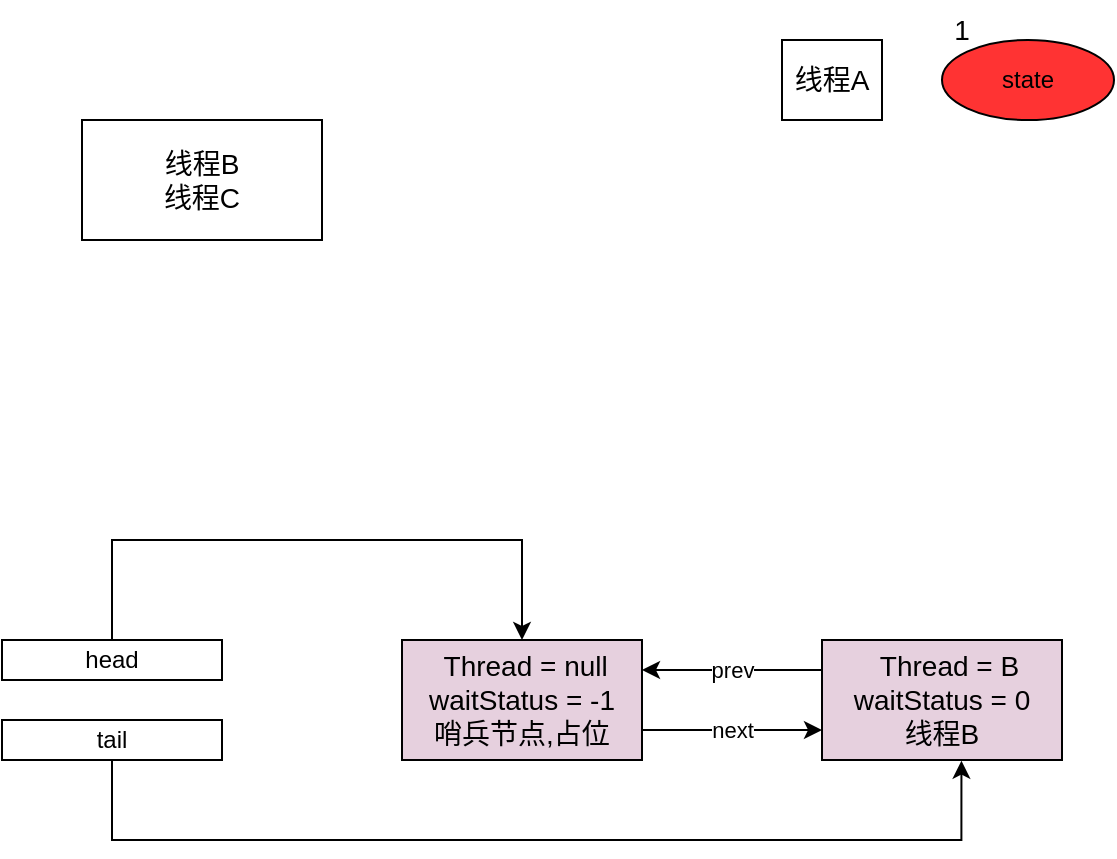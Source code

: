 <mxfile version="16.6.5" type="github">
  <diagram id="vMNVnHW-c6AnBPuJm9NJ" name="Page-1">
    <mxGraphModel dx="1038" dy="588" grid="1" gridSize="10" guides="1" tooltips="1" connect="1" arrows="1" fold="1" page="1" pageScale="1" pageWidth="827" pageHeight="1169" math="0" shadow="0">
      <root>
        <mxCell id="0" />
        <mxCell id="1" parent="0" />
        <mxCell id="RdUd1zgc0EkiMDmJAwbM-2" value="state" style="ellipse;whiteSpace=wrap;html=1;fillColor=#FF3333;" parent="1" vertex="1">
          <mxGeometry x="530" y="90" width="86" height="40" as="geometry" />
        </mxCell>
        <mxCell id="RdUd1zgc0EkiMDmJAwbM-3" value="&lt;font style=&quot;font-size: 14px&quot;&gt;1&lt;/font&gt;" style="text;html=1;strokeColor=none;fillColor=none;align=center;verticalAlign=middle;whiteSpace=wrap;rounded=0;" parent="1" vertex="1">
          <mxGeometry x="510" y="70" width="60" height="30" as="geometry" />
        </mxCell>
        <mxCell id="RdUd1zgc0EkiMDmJAwbM-4" value="线程B&lt;br&gt;线程C" style="rounded=0;whiteSpace=wrap;html=1;fontSize=14;fillColor=#FFFFFF;" parent="1" vertex="1">
          <mxGeometry x="100" y="130" width="120" height="60" as="geometry" />
        </mxCell>
        <mxCell id="RdUd1zgc0EkiMDmJAwbM-5" value="线程A" style="rounded=0;whiteSpace=wrap;html=1;fontSize=14;fillColor=#FFFFFF;" parent="1" vertex="1">
          <mxGeometry x="450" y="90" width="50" height="40" as="geometry" />
        </mxCell>
        <mxCell id="D5rKN5d13GhnUA-q52Ee-10" value="next" style="edgeStyle=orthogonalEdgeStyle;rounded=0;orthogonalLoop=1;jettySize=auto;html=1;entryX=0;entryY=0.75;entryDx=0;entryDy=0;" edge="1" parent="1" source="RdUd1zgc0EkiMDmJAwbM-6" target="D5rKN5d13GhnUA-q52Ee-7">
          <mxGeometry relative="1" as="geometry">
            <Array as="points">
              <mxPoint x="400" y="435" />
              <mxPoint x="400" y="435" />
            </Array>
          </mxGeometry>
        </mxCell>
        <mxCell id="RdUd1zgc0EkiMDmJAwbM-6" value="&amp;nbsp; Thread = null&lt;span style=&quot;white-space: pre&quot;&gt;	&lt;/span&gt;&lt;br&gt;waitStatus = -1&lt;br&gt;哨兵节点,占位" style="rounded=0;whiteSpace=wrap;html=1;fontSize=14;fillColor=#E6D0DE;" parent="1" vertex="1">
          <mxGeometry x="260" y="390" width="120" height="60" as="geometry" />
        </mxCell>
        <mxCell id="D5rKN5d13GhnUA-q52Ee-3" style="edgeStyle=orthogonalEdgeStyle;rounded=0;orthogonalLoop=1;jettySize=auto;html=1;exitX=0.5;exitY=0;exitDx=0;exitDy=0;entryX=0.5;entryY=0;entryDx=0;entryDy=0;" edge="1" parent="1" source="D5rKN5d13GhnUA-q52Ee-1" target="RdUd1zgc0EkiMDmJAwbM-6">
          <mxGeometry relative="1" as="geometry">
            <mxPoint x="115" y="330" as="targetPoint" />
            <Array as="points">
              <mxPoint x="115" y="340" />
              <mxPoint x="320" y="340" />
            </Array>
          </mxGeometry>
        </mxCell>
        <mxCell id="D5rKN5d13GhnUA-q52Ee-1" value="head" style="rounded=0;whiteSpace=wrap;html=1;" vertex="1" parent="1">
          <mxGeometry x="60" y="390" width="110" height="20" as="geometry" />
        </mxCell>
        <mxCell id="D5rKN5d13GhnUA-q52Ee-8" style="edgeStyle=orthogonalEdgeStyle;rounded=0;orthogonalLoop=1;jettySize=auto;html=1;entryX=0.581;entryY=1.006;entryDx=0;entryDy=0;entryPerimeter=0;" edge="1" parent="1" source="D5rKN5d13GhnUA-q52Ee-2" target="D5rKN5d13GhnUA-q52Ee-7">
          <mxGeometry relative="1" as="geometry">
            <Array as="points">
              <mxPoint x="115" y="490" />
              <mxPoint x="540" y="490" />
            </Array>
          </mxGeometry>
        </mxCell>
        <mxCell id="D5rKN5d13GhnUA-q52Ee-2" value="tail" style="rounded=0;whiteSpace=wrap;html=1;" vertex="1" parent="1">
          <mxGeometry x="60" y="430" width="110" height="20" as="geometry" />
        </mxCell>
        <mxCell id="D5rKN5d13GhnUA-q52Ee-12" value="prev" style="edgeStyle=orthogonalEdgeStyle;rounded=0;orthogonalLoop=1;jettySize=auto;html=1;entryX=1;entryY=0.25;entryDx=0;entryDy=0;" edge="1" parent="1" source="D5rKN5d13GhnUA-q52Ee-7" target="RdUd1zgc0EkiMDmJAwbM-6">
          <mxGeometry relative="1" as="geometry">
            <Array as="points">
              <mxPoint x="450" y="405" />
              <mxPoint x="450" y="405" />
            </Array>
          </mxGeometry>
        </mxCell>
        <mxCell id="D5rKN5d13GhnUA-q52Ee-7" value="&amp;nbsp; Thread = B&lt;br&gt;waitStatus = 0&lt;br&gt;线程B" style="rounded=0;whiteSpace=wrap;html=1;fontSize=14;fillColor=#E6D0DE;" vertex="1" parent="1">
          <mxGeometry x="470" y="390" width="120" height="60" as="geometry" />
        </mxCell>
      </root>
    </mxGraphModel>
  </diagram>
</mxfile>

